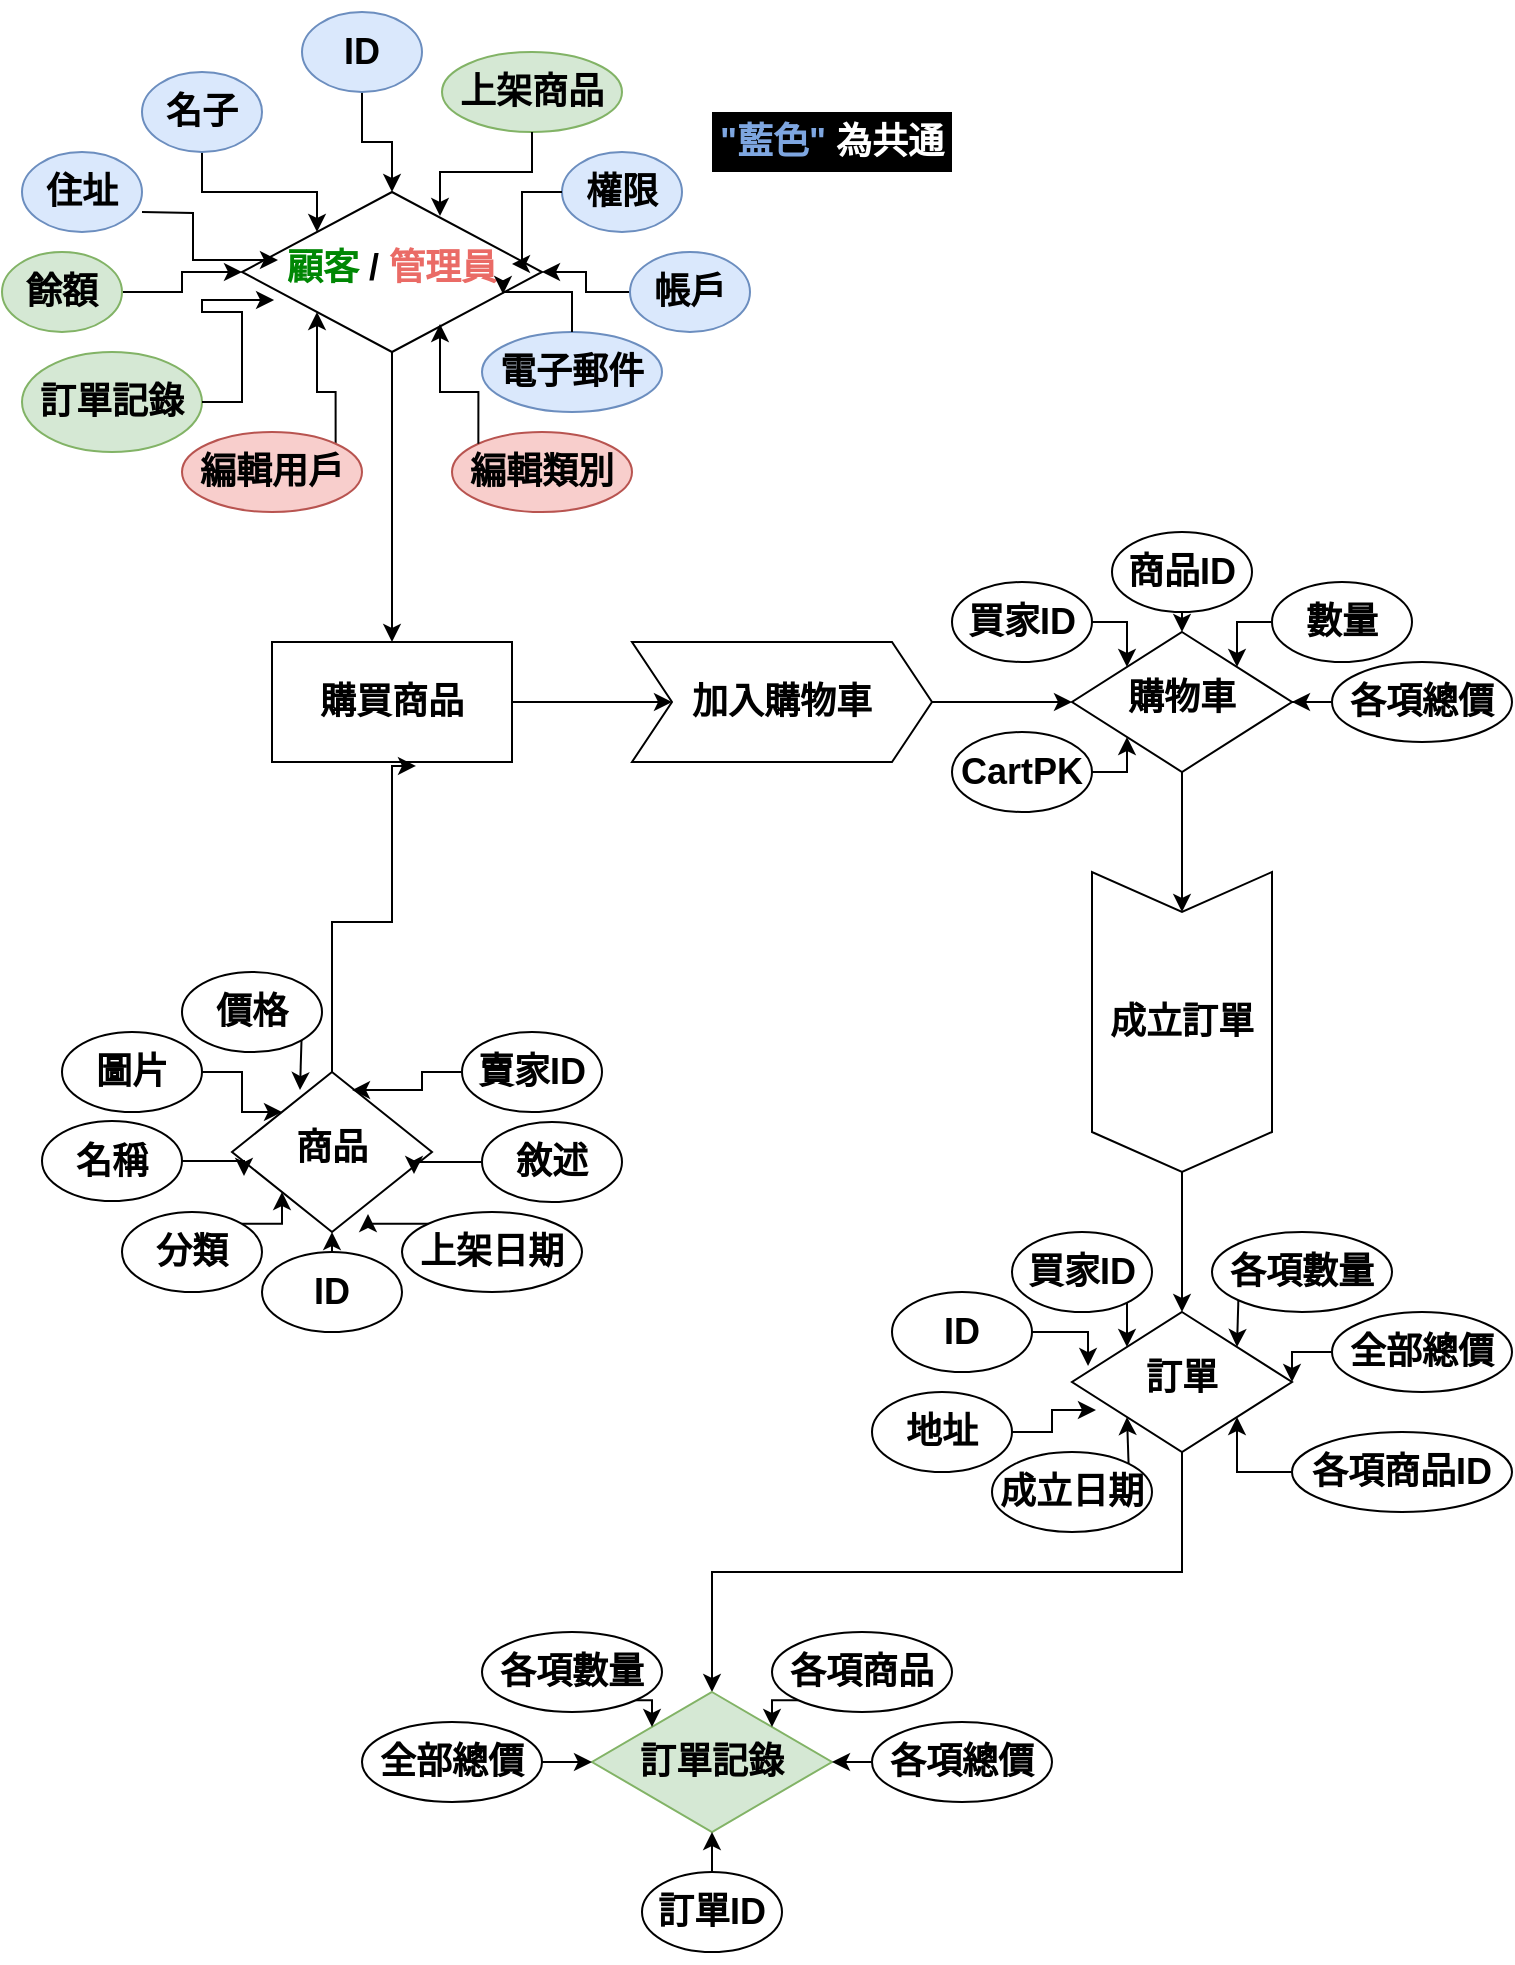 <mxfile version="24.5.2" type="github">
  <diagram id="C5RBs43oDa-KdzZeNtuy" name="Page-1">
    <mxGraphModel dx="1434" dy="738" grid="1" gridSize="10" guides="1" tooltips="1" connect="1" arrows="1" fold="1" page="1" pageScale="1" pageWidth="827" pageHeight="1169" math="0" shadow="0">
      <root>
        <mxCell id="WIyWlLk6GJQsqaUBKTNV-0" />
        <mxCell id="WIyWlLk6GJQsqaUBKTNV-1" parent="WIyWlLk6GJQsqaUBKTNV-0" />
        <mxCell id="M5Dr1ttgNh_1ycKpay3s-20" style="edgeStyle=orthogonalEdgeStyle;rounded=0;orthogonalLoop=1;jettySize=auto;html=1;exitX=0.5;exitY=1;exitDx=0;exitDy=0;entryX=0.5;entryY=0;entryDx=0;entryDy=0;" edge="1" parent="WIyWlLk6GJQsqaUBKTNV-1" source="WIyWlLk6GJQsqaUBKTNV-6" target="M5Dr1ttgNh_1ycKpay3s-17">
          <mxGeometry relative="1" as="geometry" />
        </mxCell>
        <mxCell id="WIyWlLk6GJQsqaUBKTNV-6" value="&lt;h2&gt;&lt;b&gt;&lt;font color=&quot;#008704&quot;&gt;顧客&lt;/font&gt; / &lt;font color=&quot;#ea6b66&quot;&gt;管理員&lt;/font&gt;&lt;/b&gt;&lt;/h2&gt;" style="rhombus;whiteSpace=wrap;html=1;shadow=0;fontFamily=Helvetica;fontSize=12;align=center;strokeWidth=1;spacing=6;spacingTop=-4;" parent="WIyWlLk6GJQsqaUBKTNV-1" vertex="1">
          <mxGeometry x="165" y="140" width="150" height="80" as="geometry" />
        </mxCell>
        <mxCell id="M5Dr1ttgNh_1ycKpay3s-28" style="edgeStyle=orthogonalEdgeStyle;rounded=0;orthogonalLoop=1;jettySize=auto;html=1;entryX=0.5;entryY=0;entryDx=0;entryDy=0;" edge="1" parent="WIyWlLk6GJQsqaUBKTNV-1" source="M5Dr1ttgNh_1ycKpay3s-0" target="WIyWlLk6GJQsqaUBKTNV-6">
          <mxGeometry relative="1" as="geometry" />
        </mxCell>
        <mxCell id="M5Dr1ttgNh_1ycKpay3s-0" value="&lt;h2&gt;&lt;b&gt;ID&lt;/b&gt;&lt;/h2&gt;" style="ellipse;whiteSpace=wrap;html=1;fillColor=#dae8fc;strokeColor=#6c8ebf;" vertex="1" parent="WIyWlLk6GJQsqaUBKTNV-1">
          <mxGeometry x="195" y="50" width="60" height="40" as="geometry" />
        </mxCell>
        <mxCell id="M5Dr1ttgNh_1ycKpay3s-1" value="&lt;h2&gt;&lt;b&gt;住址&lt;/b&gt;&lt;/h2&gt;" style="ellipse;whiteSpace=wrap;html=1;fillColor=#dae8fc;strokeColor=#6c8ebf;" vertex="1" parent="WIyWlLk6GJQsqaUBKTNV-1">
          <mxGeometry x="55" y="120" width="60" height="40" as="geometry" />
        </mxCell>
        <mxCell id="M5Dr1ttgNh_1ycKpay3s-29" style="edgeStyle=orthogonalEdgeStyle;rounded=0;orthogonalLoop=1;jettySize=auto;html=1;entryX=0;entryY=0;entryDx=0;entryDy=0;" edge="1" parent="WIyWlLk6GJQsqaUBKTNV-1" source="M5Dr1ttgNh_1ycKpay3s-2" target="WIyWlLk6GJQsqaUBKTNV-6">
          <mxGeometry relative="1" as="geometry">
            <Array as="points">
              <mxPoint x="145" y="140" />
              <mxPoint x="203" y="140" />
            </Array>
          </mxGeometry>
        </mxCell>
        <mxCell id="M5Dr1ttgNh_1ycKpay3s-2" value="&lt;h2&gt;名子&lt;/h2&gt;" style="ellipse;whiteSpace=wrap;html=1;fillColor=#dae8fc;strokeColor=#6c8ebf;" vertex="1" parent="WIyWlLk6GJQsqaUBKTNV-1">
          <mxGeometry x="115" y="80" width="60" height="40" as="geometry" />
        </mxCell>
        <mxCell id="M5Dr1ttgNh_1ycKpay3s-30" style="edgeStyle=orthogonalEdgeStyle;rounded=0;orthogonalLoop=1;jettySize=auto;html=1;entryX=0;entryY=0.5;entryDx=0;entryDy=0;" edge="1" parent="WIyWlLk6GJQsqaUBKTNV-1" source="M5Dr1ttgNh_1ycKpay3s-3" target="WIyWlLk6GJQsqaUBKTNV-6">
          <mxGeometry relative="1" as="geometry" />
        </mxCell>
        <mxCell id="M5Dr1ttgNh_1ycKpay3s-3" value="&lt;h2&gt;&lt;b&gt;餘額&lt;/b&gt;&lt;/h2&gt;" style="ellipse;whiteSpace=wrap;html=1;fillColor=#d5e8d4;strokeColor=#82b366;" vertex="1" parent="WIyWlLk6GJQsqaUBKTNV-1">
          <mxGeometry x="45" y="170" width="60" height="40" as="geometry" />
        </mxCell>
        <mxCell id="M5Dr1ttgNh_1ycKpay3s-4" value="&lt;h2&gt;&lt;b&gt;上架商品&lt;/b&gt;&lt;/h2&gt;" style="ellipse;whiteSpace=wrap;html=1;fillColor=#d5e8d4;strokeColor=#82b366;" vertex="1" parent="WIyWlLk6GJQsqaUBKTNV-1">
          <mxGeometry x="265" y="70" width="90" height="40" as="geometry" />
        </mxCell>
        <mxCell id="M5Dr1ttgNh_1ycKpay3s-5" value="&lt;h2&gt;&lt;b&gt;權限&lt;/b&gt;&lt;/h2&gt;" style="ellipse;whiteSpace=wrap;html=1;fillColor=#dae8fc;strokeColor=#6c8ebf;" vertex="1" parent="WIyWlLk6GJQsqaUBKTNV-1">
          <mxGeometry x="325" y="120" width="60" height="40" as="geometry" />
        </mxCell>
        <mxCell id="M5Dr1ttgNh_1ycKpay3s-24" style="edgeStyle=orthogonalEdgeStyle;rounded=0;orthogonalLoop=1;jettySize=auto;html=1;exitX=0;exitY=0.5;exitDx=0;exitDy=0;entryX=1;entryY=0.5;entryDx=0;entryDy=0;" edge="1" parent="WIyWlLk6GJQsqaUBKTNV-1" source="M5Dr1ttgNh_1ycKpay3s-6" target="WIyWlLk6GJQsqaUBKTNV-6">
          <mxGeometry relative="1" as="geometry" />
        </mxCell>
        <mxCell id="M5Dr1ttgNh_1ycKpay3s-6" value="&lt;h2&gt;帳戶&lt;/h2&gt;" style="ellipse;whiteSpace=wrap;html=1;fillColor=#dae8fc;strokeColor=#6c8ebf;" vertex="1" parent="WIyWlLk6GJQsqaUBKTNV-1">
          <mxGeometry x="359" y="170" width="60" height="40" as="geometry" />
        </mxCell>
        <mxCell id="M5Dr1ttgNh_1ycKpay3s-60" style="edgeStyle=orthogonalEdgeStyle;rounded=0;orthogonalLoop=1;jettySize=auto;html=1;exitX=1;exitY=0.5;exitDx=0;exitDy=0;entryX=0;entryY=0.5;entryDx=0;entryDy=0;" edge="1" parent="WIyWlLk6GJQsqaUBKTNV-1" source="M5Dr1ttgNh_1ycKpay3s-17" target="M5Dr1ttgNh_1ycKpay3s-59">
          <mxGeometry relative="1" as="geometry" />
        </mxCell>
        <mxCell id="M5Dr1ttgNh_1ycKpay3s-17" value="&lt;h2&gt;購買商品&lt;/h2&gt;" style="rounded=0;whiteSpace=wrap;html=1;" vertex="1" parent="WIyWlLk6GJQsqaUBKTNV-1">
          <mxGeometry x="180" y="365" width="120" height="60" as="geometry" />
        </mxCell>
        <mxCell id="M5Dr1ttgNh_1ycKpay3s-18" value="&lt;h2&gt;&lt;b&gt;商品&lt;/b&gt;&lt;/h2&gt;" style="rhombus;whiteSpace=wrap;html=1;shadow=0;fontFamily=Helvetica;fontSize=12;align=center;strokeWidth=1;spacing=6;spacingTop=-4;" vertex="1" parent="WIyWlLk6GJQsqaUBKTNV-1">
          <mxGeometry x="160" y="580" width="100" height="80" as="geometry" />
        </mxCell>
        <mxCell id="M5Dr1ttgNh_1ycKpay3s-46" style="edgeStyle=orthogonalEdgeStyle;rounded=0;orthogonalLoop=1;jettySize=auto;html=1;exitX=0.5;exitY=0;exitDx=0;exitDy=0;entryX=0.5;entryY=1;entryDx=0;entryDy=0;" edge="1" parent="WIyWlLk6GJQsqaUBKTNV-1" source="M5Dr1ttgNh_1ycKpay3s-21" target="M5Dr1ttgNh_1ycKpay3s-18">
          <mxGeometry relative="1" as="geometry" />
        </mxCell>
        <mxCell id="M5Dr1ttgNh_1ycKpay3s-21" value="&lt;h2&gt;&lt;b&gt;ID&lt;/b&gt;&lt;/h2&gt;" style="ellipse;whiteSpace=wrap;html=1;" vertex="1" parent="WIyWlLk6GJQsqaUBKTNV-1">
          <mxGeometry x="175" y="670" width="70" height="40" as="geometry" />
        </mxCell>
        <mxCell id="M5Dr1ttgNh_1ycKpay3s-25" style="edgeStyle=orthogonalEdgeStyle;rounded=0;orthogonalLoop=1;jettySize=auto;html=1;entryX=0.9;entryY=0.45;entryDx=0;entryDy=0;entryPerimeter=0;" edge="1" parent="WIyWlLk6GJQsqaUBKTNV-1" source="M5Dr1ttgNh_1ycKpay3s-5" target="WIyWlLk6GJQsqaUBKTNV-6">
          <mxGeometry relative="1" as="geometry" />
        </mxCell>
        <mxCell id="M5Dr1ttgNh_1ycKpay3s-26" style="edgeStyle=orthogonalEdgeStyle;rounded=0;orthogonalLoop=1;jettySize=auto;html=1;exitX=0.5;exitY=1;exitDx=0;exitDy=0;" edge="1" parent="WIyWlLk6GJQsqaUBKTNV-1" source="M5Dr1ttgNh_1ycKpay3s-4" target="M5Dr1ttgNh_1ycKpay3s-4">
          <mxGeometry relative="1" as="geometry" />
        </mxCell>
        <mxCell id="M5Dr1ttgNh_1ycKpay3s-27" style="edgeStyle=orthogonalEdgeStyle;rounded=0;orthogonalLoop=1;jettySize=auto;html=1;exitX=0.5;exitY=1;exitDx=0;exitDy=0;entryX=0.66;entryY=0.15;entryDx=0;entryDy=0;entryPerimeter=0;" edge="1" parent="WIyWlLk6GJQsqaUBKTNV-1" source="M5Dr1ttgNh_1ycKpay3s-4" target="WIyWlLk6GJQsqaUBKTNV-6">
          <mxGeometry relative="1" as="geometry" />
        </mxCell>
        <mxCell id="M5Dr1ttgNh_1ycKpay3s-31" style="edgeStyle=orthogonalEdgeStyle;rounded=0;orthogonalLoop=1;jettySize=auto;html=1;entryX=0.12;entryY=0.425;entryDx=0;entryDy=0;entryPerimeter=0;" edge="1" parent="WIyWlLk6GJQsqaUBKTNV-1" target="WIyWlLk6GJQsqaUBKTNV-6">
          <mxGeometry relative="1" as="geometry">
            <mxPoint x="115" y="150" as="sourcePoint" />
          </mxGeometry>
        </mxCell>
        <mxCell id="M5Dr1ttgNh_1ycKpay3s-32" value="&lt;h2&gt;價格&lt;/h2&gt;" style="ellipse;whiteSpace=wrap;html=1;" vertex="1" parent="WIyWlLk6GJQsqaUBKTNV-1">
          <mxGeometry x="135" y="530" width="70" height="40" as="geometry" />
        </mxCell>
        <mxCell id="M5Dr1ttgNh_1ycKpay3s-43" style="edgeStyle=orthogonalEdgeStyle;rounded=0;orthogonalLoop=1;jettySize=auto;html=1;exitX=1;exitY=0.5;exitDx=0;exitDy=0;entryX=0;entryY=0;entryDx=0;entryDy=0;" edge="1" parent="WIyWlLk6GJQsqaUBKTNV-1" source="M5Dr1ttgNh_1ycKpay3s-33" target="M5Dr1ttgNh_1ycKpay3s-18">
          <mxGeometry relative="1" as="geometry" />
        </mxCell>
        <mxCell id="M5Dr1ttgNh_1ycKpay3s-33" value="&lt;h2&gt;圖片&lt;/h2&gt;" style="ellipse;whiteSpace=wrap;html=1;" vertex="1" parent="WIyWlLk6GJQsqaUBKTNV-1">
          <mxGeometry x="75" y="560" width="70" height="40" as="geometry" />
        </mxCell>
        <mxCell id="M5Dr1ttgNh_1ycKpay3s-34" value="&lt;h2&gt;電子郵件&lt;/h2&gt;" style="ellipse;whiteSpace=wrap;html=1;fillColor=#dae8fc;strokeColor=#6c8ebf;" vertex="1" parent="WIyWlLk6GJQsqaUBKTNV-1">
          <mxGeometry x="285" y="210" width="90" height="40" as="geometry" />
        </mxCell>
        <mxCell id="M5Dr1ttgNh_1ycKpay3s-35" style="edgeStyle=orthogonalEdgeStyle;rounded=0;orthogonalLoop=1;jettySize=auto;html=1;entryX=0.87;entryY=0.638;entryDx=0;entryDy=0;entryPerimeter=0;" edge="1" parent="WIyWlLk6GJQsqaUBKTNV-1" source="M5Dr1ttgNh_1ycKpay3s-34" target="WIyWlLk6GJQsqaUBKTNV-6">
          <mxGeometry relative="1" as="geometry" />
        </mxCell>
        <mxCell id="M5Dr1ttgNh_1ycKpay3s-36" value="&lt;h2&gt;&lt;b&gt;名稱&lt;/b&gt;&lt;/h2&gt;" style="ellipse;whiteSpace=wrap;html=1;" vertex="1" parent="WIyWlLk6GJQsqaUBKTNV-1">
          <mxGeometry x="65" y="604.5" width="70" height="40" as="geometry" />
        </mxCell>
        <mxCell id="M5Dr1ttgNh_1ycKpay3s-45" style="edgeStyle=orthogonalEdgeStyle;rounded=0;orthogonalLoop=1;jettySize=auto;html=1;exitX=1;exitY=0;exitDx=0;exitDy=0;entryX=0;entryY=1;entryDx=0;entryDy=0;" edge="1" parent="WIyWlLk6GJQsqaUBKTNV-1" source="M5Dr1ttgNh_1ycKpay3s-37" target="M5Dr1ttgNh_1ycKpay3s-18">
          <mxGeometry relative="1" as="geometry" />
        </mxCell>
        <mxCell id="M5Dr1ttgNh_1ycKpay3s-37" value="&lt;h2&gt;&lt;b&gt;分類&lt;/b&gt;&lt;/h2&gt;" style="ellipse;whiteSpace=wrap;html=1;" vertex="1" parent="WIyWlLk6GJQsqaUBKTNV-1">
          <mxGeometry x="105" y="650" width="70" height="40" as="geometry" />
        </mxCell>
        <mxCell id="M5Dr1ttgNh_1ycKpay3s-38" value="&lt;h2&gt;賣家ID&lt;/h2&gt;" style="ellipse;whiteSpace=wrap;html=1;" vertex="1" parent="WIyWlLk6GJQsqaUBKTNV-1">
          <mxGeometry x="275" y="560" width="70" height="40" as="geometry" />
        </mxCell>
        <mxCell id="M5Dr1ttgNh_1ycKpay3s-39" value="&lt;h2&gt;敘述&lt;/h2&gt;" style="ellipse;whiteSpace=wrap;html=1;" vertex="1" parent="WIyWlLk6GJQsqaUBKTNV-1">
          <mxGeometry x="285" y="605" width="70" height="40" as="geometry" />
        </mxCell>
        <mxCell id="M5Dr1ttgNh_1ycKpay3s-40" value="&lt;h2&gt;上架日期&lt;/h2&gt;" style="ellipse;whiteSpace=wrap;html=1;" vertex="1" parent="WIyWlLk6GJQsqaUBKTNV-1">
          <mxGeometry x="245" y="650" width="90" height="40" as="geometry" />
        </mxCell>
        <mxCell id="M5Dr1ttgNh_1ycKpay3s-41" style="edgeStyle=orthogonalEdgeStyle;rounded=0;orthogonalLoop=1;jettySize=auto;html=1;exitX=0;exitY=0.5;exitDx=0;exitDy=0;entryX=0.6;entryY=0.113;entryDx=0;entryDy=0;entryPerimeter=0;" edge="1" parent="WIyWlLk6GJQsqaUBKTNV-1" source="M5Dr1ttgNh_1ycKpay3s-38" target="M5Dr1ttgNh_1ycKpay3s-18">
          <mxGeometry relative="1" as="geometry" />
        </mxCell>
        <mxCell id="M5Dr1ttgNh_1ycKpay3s-42" style="edgeStyle=orthogonalEdgeStyle;rounded=0;orthogonalLoop=1;jettySize=auto;html=1;exitX=1;exitY=1;exitDx=0;exitDy=0;entryX=0.34;entryY=0.113;entryDx=0;entryDy=0;entryPerimeter=0;" edge="1" parent="WIyWlLk6GJQsqaUBKTNV-1" source="M5Dr1ttgNh_1ycKpay3s-32" target="M5Dr1ttgNh_1ycKpay3s-18">
          <mxGeometry relative="1" as="geometry" />
        </mxCell>
        <mxCell id="M5Dr1ttgNh_1ycKpay3s-44" style="edgeStyle=orthogonalEdgeStyle;rounded=0;orthogonalLoop=1;jettySize=auto;html=1;exitX=1;exitY=0.5;exitDx=0;exitDy=0;entryX=0.06;entryY=0.65;entryDx=0;entryDy=0;entryPerimeter=0;" edge="1" parent="WIyWlLk6GJQsqaUBKTNV-1" source="M5Dr1ttgNh_1ycKpay3s-36" target="M5Dr1ttgNh_1ycKpay3s-18">
          <mxGeometry relative="1" as="geometry" />
        </mxCell>
        <mxCell id="M5Dr1ttgNh_1ycKpay3s-47" style="edgeStyle=orthogonalEdgeStyle;rounded=0;orthogonalLoop=1;jettySize=auto;html=1;exitX=0;exitY=0;exitDx=0;exitDy=0;entryX=0.68;entryY=0.888;entryDx=0;entryDy=0;entryPerimeter=0;" edge="1" parent="WIyWlLk6GJQsqaUBKTNV-1" source="M5Dr1ttgNh_1ycKpay3s-40" target="M5Dr1ttgNh_1ycKpay3s-18">
          <mxGeometry relative="1" as="geometry" />
        </mxCell>
        <mxCell id="M5Dr1ttgNh_1ycKpay3s-48" style="edgeStyle=orthogonalEdgeStyle;rounded=0;orthogonalLoop=1;jettySize=auto;html=1;exitX=0;exitY=0.5;exitDx=0;exitDy=0;entryX=0.91;entryY=0.638;entryDx=0;entryDy=0;entryPerimeter=0;" edge="1" parent="WIyWlLk6GJQsqaUBKTNV-1" source="M5Dr1ttgNh_1ycKpay3s-39" target="M5Dr1ttgNh_1ycKpay3s-18">
          <mxGeometry relative="1" as="geometry" />
        </mxCell>
        <mxCell id="M5Dr1ttgNh_1ycKpay3s-51" style="edgeStyle=orthogonalEdgeStyle;rounded=0;orthogonalLoop=1;jettySize=auto;html=1;exitX=1;exitY=0;exitDx=0;exitDy=0;entryX=0;entryY=1;entryDx=0;entryDy=0;" edge="1" parent="WIyWlLk6GJQsqaUBKTNV-1" source="M5Dr1ttgNh_1ycKpay3s-50" target="WIyWlLk6GJQsqaUBKTNV-6">
          <mxGeometry relative="1" as="geometry" />
        </mxCell>
        <mxCell id="M5Dr1ttgNh_1ycKpay3s-50" value="&lt;h2&gt;編輯用戶&lt;/h2&gt;" style="ellipse;whiteSpace=wrap;html=1;fillColor=#f8cecc;strokeColor=#b85450;" vertex="1" parent="WIyWlLk6GJQsqaUBKTNV-1">
          <mxGeometry x="135" y="260" width="90" height="40" as="geometry" />
        </mxCell>
        <mxCell id="M5Dr1ttgNh_1ycKpay3s-52" value="&lt;h2&gt;編輯類別&lt;/h2&gt;" style="ellipse;whiteSpace=wrap;html=1;fillColor=#f8cecc;strokeColor=#b85450;" vertex="1" parent="WIyWlLk6GJQsqaUBKTNV-1">
          <mxGeometry x="270" y="260" width="90" height="40" as="geometry" />
        </mxCell>
        <mxCell id="M5Dr1ttgNh_1ycKpay3s-53" style="edgeStyle=orthogonalEdgeStyle;rounded=0;orthogonalLoop=1;jettySize=auto;html=1;exitX=0;exitY=0;exitDx=0;exitDy=0;entryX=0.66;entryY=0.825;entryDx=0;entryDy=0;entryPerimeter=0;" edge="1" parent="WIyWlLk6GJQsqaUBKTNV-1" source="M5Dr1ttgNh_1ycKpay3s-52" target="WIyWlLk6GJQsqaUBKTNV-6">
          <mxGeometry relative="1" as="geometry">
            <mxPoint x="278.18" y="265.858" as="sourcePoint" />
          </mxGeometry>
        </mxCell>
        <mxCell id="M5Dr1ttgNh_1ycKpay3s-55" value="&lt;h2&gt;&lt;b&gt;訂單記錄&lt;/b&gt;&lt;/h2&gt;" style="ellipse;whiteSpace=wrap;html=1;fillColor=#d5e8d4;strokeColor=#82b366;" vertex="1" parent="WIyWlLk6GJQsqaUBKTNV-1">
          <mxGeometry x="55" y="220" width="90" height="50" as="geometry" />
        </mxCell>
        <mxCell id="M5Dr1ttgNh_1ycKpay3s-56" style="edgeStyle=orthogonalEdgeStyle;rounded=0;orthogonalLoop=1;jettySize=auto;html=1;entryX=0.107;entryY=0.675;entryDx=0;entryDy=0;entryPerimeter=0;" edge="1" parent="WIyWlLk6GJQsqaUBKTNV-1" source="M5Dr1ttgNh_1ycKpay3s-55" target="WIyWlLk6GJQsqaUBKTNV-6">
          <mxGeometry relative="1" as="geometry" />
        </mxCell>
        <mxCell id="M5Dr1ttgNh_1ycKpay3s-58" style="edgeStyle=orthogonalEdgeStyle;rounded=0;orthogonalLoop=1;jettySize=auto;html=1;entryX=0.6;entryY=1.033;entryDx=0;entryDy=0;entryPerimeter=0;" edge="1" parent="WIyWlLk6GJQsqaUBKTNV-1" source="M5Dr1ttgNh_1ycKpay3s-18" target="M5Dr1ttgNh_1ycKpay3s-17">
          <mxGeometry relative="1" as="geometry">
            <Array as="points">
              <mxPoint x="210" y="505" />
              <mxPoint x="240" y="505" />
              <mxPoint x="240" y="427" />
            </Array>
          </mxGeometry>
        </mxCell>
        <mxCell id="M5Dr1ttgNh_1ycKpay3s-62" style="edgeStyle=orthogonalEdgeStyle;rounded=0;orthogonalLoop=1;jettySize=auto;html=1;exitX=1;exitY=0.5;exitDx=0;exitDy=0;entryX=0;entryY=0.5;entryDx=0;entryDy=0;" edge="1" parent="WIyWlLk6GJQsqaUBKTNV-1" source="M5Dr1ttgNh_1ycKpay3s-59" target="M5Dr1ttgNh_1ycKpay3s-61">
          <mxGeometry relative="1" as="geometry" />
        </mxCell>
        <mxCell id="M5Dr1ttgNh_1ycKpay3s-59" value="&lt;h2&gt;加入購物車&lt;/h2&gt;" style="shape=step;perimeter=stepPerimeter;whiteSpace=wrap;html=1;fixedSize=1;" vertex="1" parent="WIyWlLk6GJQsqaUBKTNV-1">
          <mxGeometry x="360" y="365" width="150" height="60" as="geometry" />
        </mxCell>
        <mxCell id="M5Dr1ttgNh_1ycKpay3s-92" style="edgeStyle=orthogonalEdgeStyle;rounded=0;orthogonalLoop=1;jettySize=auto;html=1;exitX=0.5;exitY=1;exitDx=0;exitDy=0;entryX=0;entryY=0.5;entryDx=0;entryDy=0;" edge="1" parent="WIyWlLk6GJQsqaUBKTNV-1" source="M5Dr1ttgNh_1ycKpay3s-61" target="M5Dr1ttgNh_1ycKpay3s-82">
          <mxGeometry relative="1" as="geometry" />
        </mxCell>
        <mxCell id="M5Dr1ttgNh_1ycKpay3s-61" value="&lt;h2&gt;購物車&lt;/h2&gt;" style="rhombus;whiteSpace=wrap;html=1;shadow=0;fontFamily=Helvetica;fontSize=12;align=center;strokeWidth=1;spacing=6;spacingTop=-4;" vertex="1" parent="WIyWlLk6GJQsqaUBKTNV-1">
          <mxGeometry x="580" y="360" width="110" height="70" as="geometry" />
        </mxCell>
        <mxCell id="M5Dr1ttgNh_1ycKpay3s-64" value="&lt;h2&gt;&lt;font color=&quot;#7ea6e0&quot;&gt;&quot;藍色&quot;&lt;/font&gt;&lt;font color=&quot;#ffffff&quot;&gt;&amp;nbsp;為共通&lt;/font&gt;&lt;/h2&gt;" style="text;html=1;align=center;verticalAlign=middle;whiteSpace=wrap;rounded=0;labelBackgroundColor=none;fillColor=#000000;fillStyle=solid;" vertex="1" parent="WIyWlLk6GJQsqaUBKTNV-1">
          <mxGeometry x="400" y="100" width="120" height="30" as="geometry" />
        </mxCell>
        <mxCell id="M5Dr1ttgNh_1ycKpay3s-71" style="edgeStyle=orthogonalEdgeStyle;rounded=0;orthogonalLoop=1;jettySize=auto;html=1;exitX=1;exitY=0.5;exitDx=0;exitDy=0;entryX=0;entryY=0;entryDx=0;entryDy=0;" edge="1" parent="WIyWlLk6GJQsqaUBKTNV-1" source="M5Dr1ttgNh_1ycKpay3s-66" target="M5Dr1ttgNh_1ycKpay3s-61">
          <mxGeometry relative="1" as="geometry" />
        </mxCell>
        <mxCell id="M5Dr1ttgNh_1ycKpay3s-66" value="&lt;h2&gt;買家ID&lt;/h2&gt;" style="ellipse;whiteSpace=wrap;html=1;" vertex="1" parent="WIyWlLk6GJQsqaUBKTNV-1">
          <mxGeometry x="520" y="335" width="70" height="40" as="geometry" />
        </mxCell>
        <mxCell id="M5Dr1ttgNh_1ycKpay3s-75" style="edgeStyle=orthogonalEdgeStyle;rounded=0;orthogonalLoop=1;jettySize=auto;html=1;exitX=1;exitY=0.5;exitDx=0;exitDy=0;entryX=0;entryY=1;entryDx=0;entryDy=0;" edge="1" parent="WIyWlLk6GJQsqaUBKTNV-1" source="M5Dr1ttgNh_1ycKpay3s-67" target="M5Dr1ttgNh_1ycKpay3s-61">
          <mxGeometry relative="1" as="geometry" />
        </mxCell>
        <mxCell id="M5Dr1ttgNh_1ycKpay3s-67" value="&lt;h2&gt;CartPK&lt;/h2&gt;" style="ellipse;whiteSpace=wrap;html=1;" vertex="1" parent="WIyWlLk6GJQsqaUBKTNV-1">
          <mxGeometry x="520" y="410" width="70" height="40" as="geometry" />
        </mxCell>
        <mxCell id="M5Dr1ttgNh_1ycKpay3s-72" style="edgeStyle=orthogonalEdgeStyle;rounded=0;orthogonalLoop=1;jettySize=auto;html=1;exitX=0.5;exitY=1;exitDx=0;exitDy=0;entryX=0.5;entryY=0;entryDx=0;entryDy=0;" edge="1" parent="WIyWlLk6GJQsqaUBKTNV-1" source="M5Dr1ttgNh_1ycKpay3s-68" target="M5Dr1ttgNh_1ycKpay3s-61">
          <mxGeometry relative="1" as="geometry" />
        </mxCell>
        <mxCell id="M5Dr1ttgNh_1ycKpay3s-68" value="&lt;h2&gt;&lt;b&gt;商品ID&lt;/b&gt;&lt;/h2&gt;" style="ellipse;whiteSpace=wrap;html=1;" vertex="1" parent="WIyWlLk6GJQsqaUBKTNV-1">
          <mxGeometry x="600" y="310" width="70" height="40" as="geometry" />
        </mxCell>
        <mxCell id="M5Dr1ttgNh_1ycKpay3s-79" style="edgeStyle=orthogonalEdgeStyle;rounded=0;orthogonalLoop=1;jettySize=auto;html=1;exitX=0;exitY=0.5;exitDx=0;exitDy=0;entryX=1;entryY=0;entryDx=0;entryDy=0;" edge="1" parent="WIyWlLk6GJQsqaUBKTNV-1" source="M5Dr1ttgNh_1ycKpay3s-69" target="M5Dr1ttgNh_1ycKpay3s-61">
          <mxGeometry relative="1" as="geometry" />
        </mxCell>
        <mxCell id="M5Dr1ttgNh_1ycKpay3s-69" value="&lt;h2&gt;數量&lt;/h2&gt;" style="ellipse;whiteSpace=wrap;html=1;" vertex="1" parent="WIyWlLk6GJQsqaUBKTNV-1">
          <mxGeometry x="680" y="335" width="70" height="40" as="geometry" />
        </mxCell>
        <mxCell id="M5Dr1ttgNh_1ycKpay3s-76" style="edgeStyle=orthogonalEdgeStyle;rounded=0;orthogonalLoop=1;jettySize=auto;html=1;entryX=1;entryY=0.5;entryDx=0;entryDy=0;" edge="1" parent="WIyWlLk6GJQsqaUBKTNV-1" source="M5Dr1ttgNh_1ycKpay3s-70" target="M5Dr1ttgNh_1ycKpay3s-61">
          <mxGeometry relative="1" as="geometry" />
        </mxCell>
        <mxCell id="M5Dr1ttgNh_1ycKpay3s-70" value="&lt;h2&gt;各項總價&lt;/h2&gt;" style="ellipse;whiteSpace=wrap;html=1;" vertex="1" parent="WIyWlLk6GJQsqaUBKTNV-1">
          <mxGeometry x="710" y="375" width="90" height="40" as="geometry" />
        </mxCell>
        <mxCell id="M5Dr1ttgNh_1ycKpay3s-93" style="edgeStyle=orthogonalEdgeStyle;rounded=0;orthogonalLoop=1;jettySize=auto;html=1;exitX=1;exitY=0.5;exitDx=0;exitDy=0;entryX=0.5;entryY=0;entryDx=0;entryDy=0;" edge="1" parent="WIyWlLk6GJQsqaUBKTNV-1" source="M5Dr1ttgNh_1ycKpay3s-82" target="M5Dr1ttgNh_1ycKpay3s-84">
          <mxGeometry relative="1" as="geometry" />
        </mxCell>
        <mxCell id="M5Dr1ttgNh_1ycKpay3s-82" value="&lt;h2&gt;成立訂單&lt;/h2&gt;" style="shape=step;perimeter=stepPerimeter;whiteSpace=wrap;html=1;fixedSize=1;direction=south;" vertex="1" parent="WIyWlLk6GJQsqaUBKTNV-1">
          <mxGeometry x="590" y="480" width="90" height="150" as="geometry" />
        </mxCell>
        <mxCell id="M5Dr1ttgNh_1ycKpay3s-105" style="edgeStyle=orthogonalEdgeStyle;rounded=0;orthogonalLoop=1;jettySize=auto;html=1;exitX=0.5;exitY=1;exitDx=0;exitDy=0;" edge="1" parent="WIyWlLk6GJQsqaUBKTNV-1" source="M5Dr1ttgNh_1ycKpay3s-84" target="M5Dr1ttgNh_1ycKpay3s-106">
          <mxGeometry relative="1" as="geometry">
            <mxPoint x="430" y="930" as="targetPoint" />
          </mxGeometry>
        </mxCell>
        <mxCell id="M5Dr1ttgNh_1ycKpay3s-84" value="&lt;h2&gt;訂單&lt;/h2&gt;" style="rhombus;whiteSpace=wrap;html=1;shadow=0;fontFamily=Helvetica;fontSize=12;align=center;strokeWidth=1;spacing=6;spacingTop=-4;" vertex="1" parent="WIyWlLk6GJQsqaUBKTNV-1">
          <mxGeometry x="580" y="700" width="110" height="70" as="geometry" />
        </mxCell>
        <mxCell id="M5Dr1ttgNh_1ycKpay3s-87" value="&lt;h2&gt;ID&lt;/h2&gt;" style="ellipse;whiteSpace=wrap;html=1;" vertex="1" parent="WIyWlLk6GJQsqaUBKTNV-1">
          <mxGeometry x="490" y="690" width="70" height="40" as="geometry" />
        </mxCell>
        <mxCell id="M5Dr1ttgNh_1ycKpay3s-96" style="edgeStyle=orthogonalEdgeStyle;rounded=0;orthogonalLoop=1;jettySize=auto;html=1;exitX=1;exitY=1;exitDx=0;exitDy=0;entryX=0;entryY=0;entryDx=0;entryDy=0;" edge="1" parent="WIyWlLk6GJQsqaUBKTNV-1" source="M5Dr1ttgNh_1ycKpay3s-88" target="M5Dr1ttgNh_1ycKpay3s-84">
          <mxGeometry relative="1" as="geometry" />
        </mxCell>
        <mxCell id="M5Dr1ttgNh_1ycKpay3s-88" value="&lt;h2&gt;買家ID&lt;/h2&gt;" style="ellipse;whiteSpace=wrap;html=1;" vertex="1" parent="WIyWlLk6GJQsqaUBKTNV-1">
          <mxGeometry x="550" y="660" width="70" height="40" as="geometry" />
        </mxCell>
        <mxCell id="M5Dr1ttgNh_1ycKpay3s-100" style="edgeStyle=orthogonalEdgeStyle;rounded=0;orthogonalLoop=1;jettySize=auto;html=1;exitX=0;exitY=1;exitDx=0;exitDy=0;entryX=1;entryY=0;entryDx=0;entryDy=0;" edge="1" parent="WIyWlLk6GJQsqaUBKTNV-1" source="M5Dr1ttgNh_1ycKpay3s-89" target="M5Dr1ttgNh_1ycKpay3s-84">
          <mxGeometry relative="1" as="geometry" />
        </mxCell>
        <mxCell id="M5Dr1ttgNh_1ycKpay3s-89" value="&lt;h2&gt;&lt;span style=&quot;background-color: initial;&quot;&gt;&lt;font style=&quot;font-size: 18px;&quot;&gt;各項&lt;/font&gt;&lt;/span&gt;數量&lt;/h2&gt;" style="ellipse;whiteSpace=wrap;html=1;" vertex="1" parent="WIyWlLk6GJQsqaUBKTNV-1">
          <mxGeometry x="650" y="660" width="90" height="40" as="geometry" />
        </mxCell>
        <mxCell id="M5Dr1ttgNh_1ycKpay3s-101" style="edgeStyle=orthogonalEdgeStyle;rounded=0;orthogonalLoop=1;jettySize=auto;html=1;exitX=0;exitY=0.5;exitDx=0;exitDy=0;entryX=1;entryY=0.5;entryDx=0;entryDy=0;" edge="1" parent="WIyWlLk6GJQsqaUBKTNV-1" source="M5Dr1ttgNh_1ycKpay3s-90" target="M5Dr1ttgNh_1ycKpay3s-84">
          <mxGeometry relative="1" as="geometry" />
        </mxCell>
        <mxCell id="M5Dr1ttgNh_1ycKpay3s-90" value="&lt;h2&gt;全部總價&lt;/h2&gt;" style="ellipse;whiteSpace=wrap;html=1;" vertex="1" parent="WIyWlLk6GJQsqaUBKTNV-1">
          <mxGeometry x="710" y="700" width="90" height="40" as="geometry" />
        </mxCell>
        <mxCell id="M5Dr1ttgNh_1ycKpay3s-102" style="edgeStyle=orthogonalEdgeStyle;rounded=0;orthogonalLoop=1;jettySize=auto;html=1;exitX=0;exitY=0.5;exitDx=0;exitDy=0;entryX=1;entryY=1;entryDx=0;entryDy=0;" edge="1" parent="WIyWlLk6GJQsqaUBKTNV-1" source="M5Dr1ttgNh_1ycKpay3s-91" target="M5Dr1ttgNh_1ycKpay3s-84">
          <mxGeometry relative="1" as="geometry" />
        </mxCell>
        <mxCell id="M5Dr1ttgNh_1ycKpay3s-91" value="&lt;h2&gt;各項商品ID&lt;/h2&gt;" style="ellipse;whiteSpace=wrap;html=1;" vertex="1" parent="WIyWlLk6GJQsqaUBKTNV-1">
          <mxGeometry x="690" y="760" width="110" height="40" as="geometry" />
        </mxCell>
        <mxCell id="M5Dr1ttgNh_1ycKpay3s-94" value="&lt;h2&gt;地址&lt;/h2&gt;" style="ellipse;whiteSpace=wrap;html=1;" vertex="1" parent="WIyWlLk6GJQsqaUBKTNV-1">
          <mxGeometry x="480" y="740" width="70" height="40" as="geometry" />
        </mxCell>
        <mxCell id="M5Dr1ttgNh_1ycKpay3s-99" style="edgeStyle=orthogonalEdgeStyle;rounded=0;orthogonalLoop=1;jettySize=auto;html=1;exitX=1;exitY=0;exitDx=0;exitDy=0;entryX=0;entryY=1;entryDx=0;entryDy=0;" edge="1" parent="WIyWlLk6GJQsqaUBKTNV-1" source="M5Dr1ttgNh_1ycKpay3s-95" target="M5Dr1ttgNh_1ycKpay3s-84">
          <mxGeometry relative="1" as="geometry" />
        </mxCell>
        <mxCell id="M5Dr1ttgNh_1ycKpay3s-95" value="&lt;h2&gt;成立日期&lt;/h2&gt;" style="ellipse;whiteSpace=wrap;html=1;" vertex="1" parent="WIyWlLk6GJQsqaUBKTNV-1">
          <mxGeometry x="540" y="770" width="80" height="40" as="geometry" />
        </mxCell>
        <mxCell id="M5Dr1ttgNh_1ycKpay3s-97" style="edgeStyle=orthogonalEdgeStyle;rounded=0;orthogonalLoop=1;jettySize=auto;html=1;exitX=1;exitY=0.5;exitDx=0;exitDy=0;entryX=0.073;entryY=0.386;entryDx=0;entryDy=0;entryPerimeter=0;" edge="1" parent="WIyWlLk6GJQsqaUBKTNV-1" source="M5Dr1ttgNh_1ycKpay3s-87" target="M5Dr1ttgNh_1ycKpay3s-84">
          <mxGeometry relative="1" as="geometry" />
        </mxCell>
        <mxCell id="M5Dr1ttgNh_1ycKpay3s-98" style="edgeStyle=orthogonalEdgeStyle;rounded=0;orthogonalLoop=1;jettySize=auto;html=1;exitX=1;exitY=0.5;exitDx=0;exitDy=0;entryX=0.109;entryY=0.7;entryDx=0;entryDy=0;entryPerimeter=0;" edge="1" parent="WIyWlLk6GJQsqaUBKTNV-1" source="M5Dr1ttgNh_1ycKpay3s-94" target="M5Dr1ttgNh_1ycKpay3s-84">
          <mxGeometry relative="1" as="geometry" />
        </mxCell>
        <mxCell id="M5Dr1ttgNh_1ycKpay3s-106" value="&lt;h2&gt;&lt;b&gt;訂單記錄&lt;/b&gt;&lt;/h2&gt;" style="rhombus;whiteSpace=wrap;html=1;fillColor=#d5e8d4;strokeColor=#82b366;" vertex="1" parent="WIyWlLk6GJQsqaUBKTNV-1">
          <mxGeometry x="340" y="890" width="120" height="70" as="geometry" />
        </mxCell>
        <mxCell id="M5Dr1ttgNh_1ycKpay3s-113" style="edgeStyle=orthogonalEdgeStyle;rounded=0;orthogonalLoop=1;jettySize=auto;html=1;exitX=0;exitY=1;exitDx=0;exitDy=0;entryX=1;entryY=0;entryDx=0;entryDy=0;" edge="1" parent="WIyWlLk6GJQsqaUBKTNV-1" source="M5Dr1ttgNh_1ycKpay3s-107" target="M5Dr1ttgNh_1ycKpay3s-106">
          <mxGeometry relative="1" as="geometry" />
        </mxCell>
        <mxCell id="M5Dr1ttgNh_1ycKpay3s-107" value="&lt;h2&gt;各項商品&lt;/h2&gt;" style="ellipse;whiteSpace=wrap;html=1;" vertex="1" parent="WIyWlLk6GJQsqaUBKTNV-1">
          <mxGeometry x="430" y="860" width="90" height="40" as="geometry" />
        </mxCell>
        <mxCell id="M5Dr1ttgNh_1ycKpay3s-114" style="edgeStyle=orthogonalEdgeStyle;rounded=0;orthogonalLoop=1;jettySize=auto;html=1;exitX=1;exitY=1;exitDx=0;exitDy=0;entryX=0;entryY=0;entryDx=0;entryDy=0;" edge="1" parent="WIyWlLk6GJQsqaUBKTNV-1" source="M5Dr1ttgNh_1ycKpay3s-108" target="M5Dr1ttgNh_1ycKpay3s-106">
          <mxGeometry relative="1" as="geometry" />
        </mxCell>
        <mxCell id="M5Dr1ttgNh_1ycKpay3s-108" value="&lt;h2&gt;&lt;span style=&quot;background-color: initial;&quot;&gt;&lt;font style=&quot;font-size: 18px;&quot;&gt;各項&lt;/font&gt;&lt;/span&gt;數量&lt;/h2&gt;" style="ellipse;whiteSpace=wrap;html=1;" vertex="1" parent="WIyWlLk6GJQsqaUBKTNV-1">
          <mxGeometry x="285" y="860" width="90" height="40" as="geometry" />
        </mxCell>
        <mxCell id="M5Dr1ttgNh_1ycKpay3s-116" style="edgeStyle=orthogonalEdgeStyle;rounded=0;orthogonalLoop=1;jettySize=auto;html=1;exitX=0;exitY=0.5;exitDx=0;exitDy=0;entryX=1;entryY=0.5;entryDx=0;entryDy=0;" edge="1" parent="WIyWlLk6GJQsqaUBKTNV-1" source="M5Dr1ttgNh_1ycKpay3s-110" target="M5Dr1ttgNh_1ycKpay3s-106">
          <mxGeometry relative="1" as="geometry" />
        </mxCell>
        <mxCell id="M5Dr1ttgNh_1ycKpay3s-110" value="&lt;h2&gt;各項總價&lt;/h2&gt;" style="ellipse;whiteSpace=wrap;html=1;" vertex="1" parent="WIyWlLk6GJQsqaUBKTNV-1">
          <mxGeometry x="480" y="905" width="90" height="40" as="geometry" />
        </mxCell>
        <mxCell id="M5Dr1ttgNh_1ycKpay3s-115" style="edgeStyle=orthogonalEdgeStyle;rounded=0;orthogonalLoop=1;jettySize=auto;html=1;exitX=1;exitY=0.5;exitDx=0;exitDy=0;entryX=0;entryY=0.5;entryDx=0;entryDy=0;" edge="1" parent="WIyWlLk6GJQsqaUBKTNV-1" source="M5Dr1ttgNh_1ycKpay3s-111" target="M5Dr1ttgNh_1ycKpay3s-106">
          <mxGeometry relative="1" as="geometry" />
        </mxCell>
        <mxCell id="M5Dr1ttgNh_1ycKpay3s-111" value="&lt;h2&gt;全部總價&lt;/h2&gt;" style="ellipse;whiteSpace=wrap;html=1;" vertex="1" parent="WIyWlLk6GJQsqaUBKTNV-1">
          <mxGeometry x="225" y="905" width="90" height="40" as="geometry" />
        </mxCell>
        <mxCell id="M5Dr1ttgNh_1ycKpay3s-117" style="edgeStyle=orthogonalEdgeStyle;rounded=0;orthogonalLoop=1;jettySize=auto;html=1;exitX=0.5;exitY=0;exitDx=0;exitDy=0;entryX=0.5;entryY=1;entryDx=0;entryDy=0;" edge="1" parent="WIyWlLk6GJQsqaUBKTNV-1" source="M5Dr1ttgNh_1ycKpay3s-112" target="M5Dr1ttgNh_1ycKpay3s-106">
          <mxGeometry relative="1" as="geometry" />
        </mxCell>
        <mxCell id="M5Dr1ttgNh_1ycKpay3s-112" value="&lt;h2&gt;&lt;span style=&quot;background-color: initial;&quot;&gt;&lt;font style=&quot;font-size: 18px;&quot;&gt;訂單&lt;/font&gt;&lt;/span&gt;ID&lt;/h2&gt;" style="ellipse;whiteSpace=wrap;html=1;" vertex="1" parent="WIyWlLk6GJQsqaUBKTNV-1">
          <mxGeometry x="365" y="980" width="70" height="40" as="geometry" />
        </mxCell>
      </root>
    </mxGraphModel>
  </diagram>
</mxfile>
